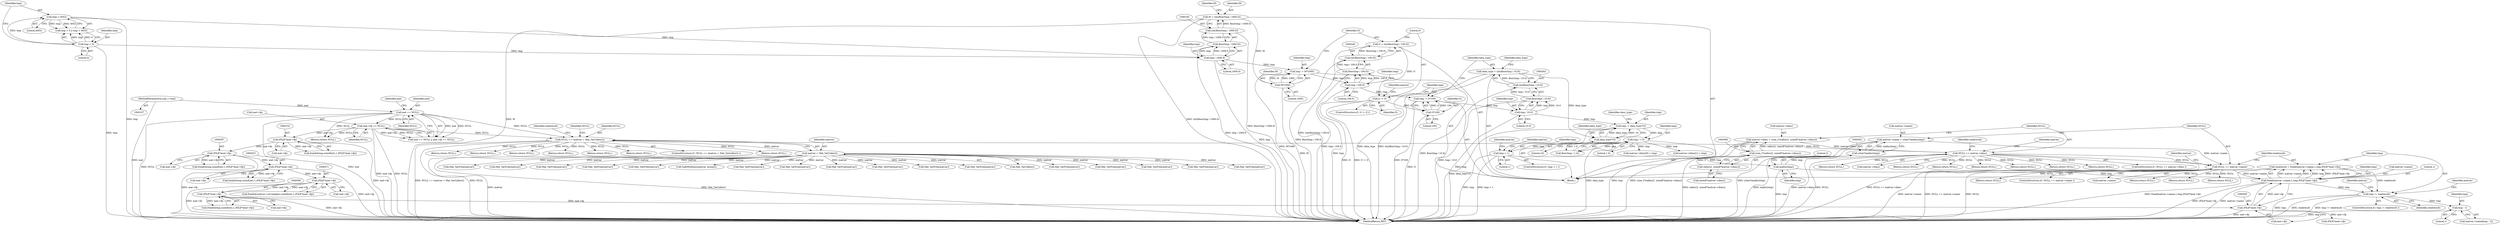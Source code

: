 digraph "0_matio_651a8e28099edb5fbb9e4e1d4d3238848f446c9a@API" {
"1000556" [label="(Call,readresult = fread(matvar->name,1,tmp,(FILE*)mat->fp))"];
"1000558" [label="(Call,fread(matvar->name,1,tmp,(FILE*)mat->fp))"];
"1000546" [label="(Call,NULL == matvar->name)"];
"1000378" [label="(Call,NULL == matvar->dims)"];
"1000136" [label="(Call,NULL == (matvar = Mat_VarCalloc()))"];
"1000124" [label="(Call,mat == NULL)"];
"1000108" [label="(MethodParameterIn,mat_t *mat)"];
"1000127" [label="(Call,mat->fp == NULL)"];
"1000138" [label="(Call,matvar = Mat_VarCalloc())"];
"1000364" [label="(Call,matvar->dims = (size_t*)calloc(2, sizeof(*matvar->dims)))"];
"1000368" [label="(Call,(size_t*)calloc(2, sizeof(*matvar->dims)))"];
"1000370" [label="(Call,calloc(2, sizeof(*matvar->dims)))"];
"1000537" [label="(Call,matvar->name = (char*)malloc(tmp))"];
"1000541" [label="(Call,(char*)malloc(tmp))"];
"1000543" [label="(Call,malloc(tmp))"];
"1000529" [label="(Call,tmp < 1)"];
"1000327" [label="(Call,tmp / 1.0)"];
"1000317" [label="(Call,tmp -= data_type*10)"];
"1000319" [label="(Call,data_type*10)"];
"1000259" [label="(Call,data_type = (int)floor(tmp / 10.0))"];
"1000261" [label="(Call,(int)floor(tmp / 10.0))"];
"1000263" [label="(Call,floor(tmp / 10.0))"];
"1000264" [label="(Call,tmp / 10.0)"];
"1000254" [label="(Call,tmp -= O*100)"];
"1000256" [label="(Call,O*100)"];
"1000246" [label="(Call,0 != O)"];
"1000237" [label="(Call,O = (int)floor(tmp / 100.0))"];
"1000239" [label="(Call,(int)floor(tmp / 100.0))"];
"1000241" [label="(Call,floor(tmp / 100.0))"];
"1000242" [label="(Call,tmp / 100.0)"];
"1000232" [label="(Call,tmp -= M*1000)"];
"1000234" [label="(Call,M*1000)"];
"1000190" [label="(Call,M = (int)floor(tmp / 1000.0))"];
"1000192" [label="(Call,(int)floor(tmp / 1000.0))"];
"1000194" [label="(Call,floor(tmp / 1000.0))"];
"1000195" [label="(Call,tmp / 1000.0)"];
"1000175" [label="(Call,tmp > 4052)"];
"1000172" [label="(Call,tmp < 0)"];
"1000564" [label="(Call,(FILE*)mat->fp)"];
"1000507" [label="(Call,(FILE*)mat->fp)"];
"1000470" [label="(Call,(FILE*)mat->fp)"];
"1000432" [label="(Call,(FILE*)mat->fp)"];
"1000396" [label="(Call,(FILE*)mat->fp)"];
"1000151" [label="(Call,(FILE*)mat->fp)"];
"1000570" [label="(Call,tmp != readresult)"];
"1000585" [label="(Call,tmp - 1)"];
"1000576" [label="(Return,return NULL;)"];
"1000177" [label="(Literal,4052)"];
"1000230" [label="(Return,return NULL;)"];
"1000480" [label="(Call,Mat_VarFree(matvar))"];
"1000321" [label="(Literal,10)"];
"1000153" [label="(Call,mat->fp)"];
"1000235" [label="(Identifier,M)"];
"1000563" [label="(Identifier,tmp)"];
"1000236" [label="(Literal,1000)"];
"1000566" [label="(Call,mat->fp)"];
"1000472" [label="(Call,mat->fp)"];
"1000372" [label="(Call,sizeof(*matvar->dims))"];
"1000458" [label="(Return,return NULL;)"];
"1000247" [label="(Literal,0)"];
"1000108" [label="(MethodParameterIn,mat_t *mat)"];
"1000534" [label="(Identifier,matvar)"];
"1000556" [label="(Call,readresult = fread(matvar->name,1,tmp,(FILE*)mat->fp))"];
"1000326" [label="(Call,floor(tmp / 1.0))"];
"1000570" [label="(Call,tmp != readresult)"];
"1000171" [label="(Call,tmp < 0 || tmp > 4052)"];
"1000541" [label="(Call,(char*)malloc(tmp))"];
"1000234" [label="(Call,M*1000)"];
"1000131" [label="(Identifier,NULL)"];
"1000172" [label="(Call,tmp < 0)"];
"1000265" [label="(Identifier,tmp)"];
"1000318" [label="(Identifier,tmp)"];
"1000268" [label="(Identifier,data_type)"];
"1000250" [label="(Call,Mat_VarFree(matvar))"];
"1000422" [label="(Return,return NULL;)"];
"1000462" [label="(Call,fread(&(matvar->isComplex),sizeof(int),1,(FILE*)mat->fp))"];
"1000232" [label="(Call,tmp -= M*1000)"];
"1000552" [label="(Call,Mat_VarFree(matvar))"];
"1000145" [label="(Call,fread(&tmp,sizeof(int),1,(FILE*)mat->fp))"];
"1000255" [label="(Identifier,tmp)"];
"1000266" [label="(Literal,10.0)"];
"1000228" [label="(Call,Mat_VarFree(matvar))"];
"1000378" [label="(Call,NULL == matvar->dims)"];
"1000543" [label="(Call,malloc(tmp))"];
"1000258" [label="(Literal,100)"];
"1000389" [label="(Identifier,readresult)"];
"1000142" [label="(Identifier,NULL)"];
"1000396" [label="(Call,(FILE*)mat->fp)"];
"1000199" [label="(Identifier,M)"];
"1000320" [label="(Identifier,data_type)"];
"1000420" [label="(Call,Mat_VarFree(matvar))"];
"1000357" [label="(Return,return NULL;)"];
"1000329" [label="(Literal,1.0)"];
"1000135" [label="(ControlStructure,if ( NULL == (matvar = Mat_VarCalloc()) ))"];
"1000386" [label="(Return,return NULL;)"];
"1000109" [label="(Block,)"];
"1000233" [label="(Identifier,tmp)"];
"1000615" [label="(Return,return NULL;)"];
"1000572" [label="(Identifier,readresult)"];
"1000241" [label="(Call,floor(tmp / 100.0))"];
"1000151" [label="(Call,(FILE*)mat->fp)"];
"1000495" [label="(Call,Mat_VarFree(matvar))"];
"1000517" [label="(Call,Mat_VarFree(matvar))"];
"1000574" [label="(Call,Mat_VarFree(matvar))"];
"1000596" [label="(Call,(FILE*)mat->fp)"];
"1000192" [label="(Call,(int)floor(tmp / 1000.0))"];
"1000635" [label="(Call,SafeMulDims(matvar, &tmp2))"];
"1000390" [label="(Call,fread(&tmp,sizeof(int),1,(FILE*)mat->fp))"];
"1000544" [label="(Identifier,tmp)"];
"1000548" [label="(Call,matvar->name)"];
"1000564" [label="(Call,(FILE*)mat->fp)"];
"1000317" [label="(Call,tmp -= data_type*10)"];
"1000139" [label="(Identifier,matvar)"];
"1000531" [label="(Literal,1)"];
"1000571" [label="(Identifier,tmp)"];
"1000315" [label="(Return,return NULL;)"];
"1000575" [label="(Identifier,matvar)"];
"1000173" [label="(Identifier,tmp)"];
"1000554" [label="(Return,return NULL;)"];
"1000665" [label="(MethodReturn,RET)"];
"1000264" [label="(Call,tmp / 10.0)"];
"1000161" [label="(Call,Mat_VarFree(matvar))"];
"1000368" [label="(Call,(size_t*)calloc(2, sizeof(*matvar->dims)))"];
"1000128" [label="(Call,mat->fp)"];
"1000557" [label="(Identifier,readresult)"];
"1000323" [label="(Identifier,class_type)"];
"1000194" [label="(Call,floor(tmp / 1000.0))"];
"1000129" [label="(Identifier,mat)"];
"1000497" [label="(Return,return NULL;)"];
"1000174" [label="(Literal,0)"];
"1000196" [label="(Identifier,tmp)"];
"1000546" [label="(Call,NULL == matvar->name)"];
"1000175" [label="(Call,tmp > 4052)"];
"1000398" [label="(Call,mat->fp)"];
"1000535" [label="(Return,return NULL;)"];
"1000456" [label="(Call,Mat_VarFree(matvar))"];
"1000569" [label="(ControlStructure,if ( tmp != readresult ))"];
"1000370" [label="(Call,calloc(2, sizeof(*matvar->dims)))"];
"1000583" [label="(Identifier,matvar)"];
"1000539" [label="(Identifier,matvar)"];
"1000585" [label="(Call,tmp - 1)"];
"1000188" [label="(Return,return NULL;)"];
"1000259" [label="(Call,data_type = (int)floor(tmp / 10.0))"];
"1000529" [label="(Call,tmp < 1)"];
"1000470" [label="(Call,(FILE*)mat->fp)"];
"1000533" [label="(Call,Mat_VarFree(matvar))"];
"1000245" [label="(ControlStructure,if ( 0 != O ))"];
"1000254" [label="(Call,tmp -= O*100)"];
"1000530" [label="(Identifier,tmp)"];
"1000237" [label="(Call,O = (int)floor(tmp / 100.0))"];
"1000545" [label="(ControlStructure,if ( NULL == matvar->name ))"];
"1000501" [label="(Call,fread(&tmp,sizeof(int),1,(FILE*)mat->fp))"];
"1000408" [label="(Call,matvar->dims[0] = tmp)"];
"1000190" [label="(Call,M = (int)floor(tmp / 1000.0))"];
"1000327" [label="(Call,tmp / 1.0)"];
"1000141" [label="(Return,return NULL;)"];
"1000528" [label="(ControlStructure,if ( tmp < 1 ))"];
"1000191" [label="(Identifier,M)"];
"1000385" [label="(Identifier,matvar)"];
"1000507" [label="(Call,(FILE*)mat->fp)"];
"1000256" [label="(Call,O*100)"];
"1000377" [label="(ControlStructure,if ( NULL == matvar->dims ))"];
"1000558" [label="(Call,fread(matvar->name,1,tmp,(FILE*)mat->fp))"];
"1000246" [label="(Call,0 != O)"];
"1000239" [label="(Call,(int)floor(tmp / 100.0))"];
"1000537" [label="(Call,matvar->name = (char*)malloc(tmp))"];
"1000195" [label="(Call,tmp / 1000.0)"];
"1000238" [label="(Identifier,O)"];
"1000138" [label="(Call,matvar = Mat_VarCalloc())"];
"1000519" [label="(Return,return NULL;)"];
"1000586" [label="(Identifier,tmp)"];
"1000243" [label="(Identifier,tmp)"];
"1000426" [label="(Call,fread(&tmp,sizeof(int),1,(FILE*)mat->fp))"];
"1000186" [label="(Call,Mat_VarFree(matvar))"];
"1000611" [label="(Call,Mat_VarFree(matvar))"];
"1000132" [label="(Return,return NULL;)"];
"1000559" [label="(Call,matvar->name)"];
"1000553" [label="(Identifier,matvar)"];
"1000380" [label="(Call,matvar->dims)"];
"1000261" [label="(Call,(int)floor(tmp / 10.0))"];
"1000263" [label="(Call,floor(tmp / 10.0))"];
"1000257" [label="(Identifier,O)"];
"1000176" [label="(Identifier,tmp)"];
"1000365" [label="(Call,matvar->dims)"];
"1000444" [label="(Call,matvar->dims[1] = tmp)"];
"1000646" [label="(Return,return NULL;)"];
"1000163" [label="(Return,return NULL;)"];
"1000482" [label="(Return,return NULL;)"];
"1000581" [label="(Call,matvar->name[tmp - 1])"];
"1000244" [label="(Literal,100.0)"];
"1000328" [label="(Identifier,tmp)"];
"1000384" [label="(Call,Mat_VarFree(matvar))"];
"1000140" [label="(Call,Mat_VarCalloc())"];
"1000562" [label="(Literal,1)"];
"1000137" [label="(Identifier,NULL)"];
"1000127" [label="(Call,mat->fp == NULL)"];
"1000379" [label="(Identifier,NULL)"];
"1000252" [label="(Return,return NULL;)"];
"1000313" [label="(Call,Mat_VarFree(matvar))"];
"1000144" [label="(Identifier,readresult)"];
"1000371" [label="(Literal,2)"];
"1000434" [label="(Call,mat->fp)"];
"1000587" [label="(Literal,1)"];
"1000126" [label="(Identifier,NULL)"];
"1000260" [label="(Identifier,data_type)"];
"1000509" [label="(Call,mat->fp)"];
"1000242" [label="(Call,tmp / 100.0)"];
"1000319" [label="(Call,data_type*10)"];
"1000125" [label="(Identifier,mat)"];
"1000538" [label="(Call,matvar->name)"];
"1000123" [label="(Call,mat == NULL || mat->fp == NULL)"];
"1000136" [label="(Call,NULL == (matvar = Mat_VarCalloc()))"];
"1000364" [label="(Call,matvar->dims = (size_t*)calloc(2, sizeof(*matvar->dims)))"];
"1000355" [label="(Call,Mat_VarFree(matvar))"];
"1000124" [label="(Call,mat == NULL)"];
"1000251" [label="(Identifier,matvar)"];
"1000197" [label="(Literal,1000.0)"];
"1000432" [label="(Call,(FILE*)mat->fp)"];
"1000547" [label="(Identifier,NULL)"];
"1000248" [label="(Identifier,O)"];
"1000556" -> "1000109"  [label="AST: "];
"1000556" -> "1000558"  [label="CFG: "];
"1000557" -> "1000556"  [label="AST: "];
"1000558" -> "1000556"  [label="AST: "];
"1000571" -> "1000556"  [label="CFG: "];
"1000556" -> "1000665"  [label="DDG: fread(matvar->name,1,tmp,(FILE*)mat->fp)"];
"1000558" -> "1000556"  [label="DDG: matvar->name"];
"1000558" -> "1000556"  [label="DDG: 1"];
"1000558" -> "1000556"  [label="DDG: tmp"];
"1000558" -> "1000556"  [label="DDG: (FILE*)mat->fp"];
"1000556" -> "1000570"  [label="DDG: readresult"];
"1000558" -> "1000564"  [label="CFG: "];
"1000559" -> "1000558"  [label="AST: "];
"1000562" -> "1000558"  [label="AST: "];
"1000563" -> "1000558"  [label="AST: "];
"1000564" -> "1000558"  [label="AST: "];
"1000558" -> "1000665"  [label="DDG: matvar->name"];
"1000558" -> "1000665"  [label="DDG: (FILE*)mat->fp"];
"1000546" -> "1000558"  [label="DDG: matvar->name"];
"1000543" -> "1000558"  [label="DDG: tmp"];
"1000564" -> "1000558"  [label="DDG: mat->fp"];
"1000558" -> "1000570"  [label="DDG: tmp"];
"1000546" -> "1000545"  [label="AST: "];
"1000546" -> "1000548"  [label="CFG: "];
"1000547" -> "1000546"  [label="AST: "];
"1000548" -> "1000546"  [label="AST: "];
"1000553" -> "1000546"  [label="CFG: "];
"1000557" -> "1000546"  [label="CFG: "];
"1000546" -> "1000665"  [label="DDG: matvar->name"];
"1000546" -> "1000665"  [label="DDG: NULL == matvar->name"];
"1000546" -> "1000665"  [label="DDG: NULL"];
"1000378" -> "1000546"  [label="DDG: NULL"];
"1000537" -> "1000546"  [label="DDG: matvar->name"];
"1000546" -> "1000554"  [label="DDG: NULL"];
"1000546" -> "1000576"  [label="DDG: NULL"];
"1000546" -> "1000615"  [label="DDG: NULL"];
"1000546" -> "1000646"  [label="DDG: NULL"];
"1000378" -> "1000377"  [label="AST: "];
"1000378" -> "1000380"  [label="CFG: "];
"1000379" -> "1000378"  [label="AST: "];
"1000380" -> "1000378"  [label="AST: "];
"1000385" -> "1000378"  [label="CFG: "];
"1000389" -> "1000378"  [label="CFG: "];
"1000378" -> "1000665"  [label="DDG: matvar->dims"];
"1000378" -> "1000665"  [label="DDG: NULL"];
"1000378" -> "1000665"  [label="DDG: NULL == matvar->dims"];
"1000136" -> "1000378"  [label="DDG: NULL"];
"1000364" -> "1000378"  [label="DDG: matvar->dims"];
"1000378" -> "1000386"  [label="DDG: NULL"];
"1000378" -> "1000422"  [label="DDG: NULL"];
"1000378" -> "1000458"  [label="DDG: NULL"];
"1000378" -> "1000482"  [label="DDG: NULL"];
"1000378" -> "1000497"  [label="DDG: NULL"];
"1000378" -> "1000519"  [label="DDG: NULL"];
"1000378" -> "1000535"  [label="DDG: NULL"];
"1000136" -> "1000135"  [label="AST: "];
"1000136" -> "1000138"  [label="CFG: "];
"1000137" -> "1000136"  [label="AST: "];
"1000138" -> "1000136"  [label="AST: "];
"1000142" -> "1000136"  [label="CFG: "];
"1000144" -> "1000136"  [label="CFG: "];
"1000136" -> "1000665"  [label="DDG: NULL == (matvar = Mat_VarCalloc())"];
"1000136" -> "1000665"  [label="DDG: NULL"];
"1000124" -> "1000136"  [label="DDG: NULL"];
"1000127" -> "1000136"  [label="DDG: NULL"];
"1000138" -> "1000136"  [label="DDG: matvar"];
"1000136" -> "1000141"  [label="DDG: NULL"];
"1000136" -> "1000163"  [label="DDG: NULL"];
"1000136" -> "1000188"  [label="DDG: NULL"];
"1000136" -> "1000230"  [label="DDG: NULL"];
"1000136" -> "1000252"  [label="DDG: NULL"];
"1000136" -> "1000315"  [label="DDG: NULL"];
"1000136" -> "1000357"  [label="DDG: NULL"];
"1000124" -> "1000123"  [label="AST: "];
"1000124" -> "1000126"  [label="CFG: "];
"1000125" -> "1000124"  [label="AST: "];
"1000126" -> "1000124"  [label="AST: "];
"1000129" -> "1000124"  [label="CFG: "];
"1000123" -> "1000124"  [label="CFG: "];
"1000124" -> "1000665"  [label="DDG: NULL"];
"1000124" -> "1000665"  [label="DDG: mat"];
"1000124" -> "1000123"  [label="DDG: mat"];
"1000124" -> "1000123"  [label="DDG: NULL"];
"1000108" -> "1000124"  [label="DDG: mat"];
"1000124" -> "1000127"  [label="DDG: NULL"];
"1000124" -> "1000132"  [label="DDG: NULL"];
"1000108" -> "1000107"  [label="AST: "];
"1000108" -> "1000665"  [label="DDG: mat"];
"1000127" -> "1000123"  [label="AST: "];
"1000127" -> "1000131"  [label="CFG: "];
"1000128" -> "1000127"  [label="AST: "];
"1000131" -> "1000127"  [label="AST: "];
"1000123" -> "1000127"  [label="CFG: "];
"1000127" -> "1000665"  [label="DDG: mat->fp"];
"1000127" -> "1000665"  [label="DDG: NULL"];
"1000127" -> "1000123"  [label="DDG: mat->fp"];
"1000127" -> "1000123"  [label="DDG: NULL"];
"1000127" -> "1000132"  [label="DDG: NULL"];
"1000127" -> "1000151"  [label="DDG: mat->fp"];
"1000138" -> "1000140"  [label="CFG: "];
"1000139" -> "1000138"  [label="AST: "];
"1000140" -> "1000138"  [label="AST: "];
"1000138" -> "1000665"  [label="DDG: matvar"];
"1000138" -> "1000665"  [label="DDG: Mat_VarCalloc()"];
"1000138" -> "1000161"  [label="DDG: matvar"];
"1000138" -> "1000186"  [label="DDG: matvar"];
"1000138" -> "1000228"  [label="DDG: matvar"];
"1000138" -> "1000250"  [label="DDG: matvar"];
"1000138" -> "1000313"  [label="DDG: matvar"];
"1000138" -> "1000355"  [label="DDG: matvar"];
"1000138" -> "1000384"  [label="DDG: matvar"];
"1000138" -> "1000420"  [label="DDG: matvar"];
"1000138" -> "1000456"  [label="DDG: matvar"];
"1000138" -> "1000480"  [label="DDG: matvar"];
"1000138" -> "1000495"  [label="DDG: matvar"];
"1000138" -> "1000517"  [label="DDG: matvar"];
"1000138" -> "1000533"  [label="DDG: matvar"];
"1000138" -> "1000552"  [label="DDG: matvar"];
"1000138" -> "1000574"  [label="DDG: matvar"];
"1000138" -> "1000611"  [label="DDG: matvar"];
"1000138" -> "1000635"  [label="DDG: matvar"];
"1000364" -> "1000109"  [label="AST: "];
"1000364" -> "1000368"  [label="CFG: "];
"1000365" -> "1000364"  [label="AST: "];
"1000368" -> "1000364"  [label="AST: "];
"1000379" -> "1000364"  [label="CFG: "];
"1000364" -> "1000665"  [label="DDG: (size_t*)calloc(2, sizeof(*matvar->dims))"];
"1000368" -> "1000364"  [label="DDG: calloc(2, sizeof(*matvar->dims))"];
"1000368" -> "1000370"  [label="CFG: "];
"1000369" -> "1000368"  [label="AST: "];
"1000370" -> "1000368"  [label="AST: "];
"1000368" -> "1000665"  [label="DDG: calloc(2, sizeof(*matvar->dims))"];
"1000370" -> "1000368"  [label="DDG: 2"];
"1000370" -> "1000372"  [label="CFG: "];
"1000371" -> "1000370"  [label="AST: "];
"1000372" -> "1000370"  [label="AST: "];
"1000537" -> "1000109"  [label="AST: "];
"1000537" -> "1000541"  [label="CFG: "];
"1000538" -> "1000537"  [label="AST: "];
"1000541" -> "1000537"  [label="AST: "];
"1000547" -> "1000537"  [label="CFG: "];
"1000537" -> "1000665"  [label="DDG: (char*)malloc(tmp)"];
"1000541" -> "1000537"  [label="DDG: malloc(tmp)"];
"1000541" -> "1000543"  [label="CFG: "];
"1000542" -> "1000541"  [label="AST: "];
"1000543" -> "1000541"  [label="AST: "];
"1000541" -> "1000665"  [label="DDG: malloc(tmp)"];
"1000543" -> "1000541"  [label="DDG: tmp"];
"1000543" -> "1000544"  [label="CFG: "];
"1000544" -> "1000543"  [label="AST: "];
"1000543" -> "1000665"  [label="DDG: tmp"];
"1000529" -> "1000543"  [label="DDG: tmp"];
"1000529" -> "1000528"  [label="AST: "];
"1000529" -> "1000531"  [label="CFG: "];
"1000530" -> "1000529"  [label="AST: "];
"1000531" -> "1000529"  [label="AST: "];
"1000534" -> "1000529"  [label="CFG: "];
"1000539" -> "1000529"  [label="CFG: "];
"1000529" -> "1000665"  [label="DDG: tmp"];
"1000529" -> "1000665"  [label="DDG: tmp < 1"];
"1000327" -> "1000529"  [label="DDG: tmp"];
"1000327" -> "1000326"  [label="AST: "];
"1000327" -> "1000329"  [label="CFG: "];
"1000328" -> "1000327"  [label="AST: "];
"1000329" -> "1000327"  [label="AST: "];
"1000326" -> "1000327"  [label="CFG: "];
"1000327" -> "1000665"  [label="DDG: tmp"];
"1000327" -> "1000326"  [label="DDG: tmp"];
"1000327" -> "1000326"  [label="DDG: 1.0"];
"1000317" -> "1000327"  [label="DDG: tmp"];
"1000327" -> "1000408"  [label="DDG: tmp"];
"1000327" -> "1000444"  [label="DDG: tmp"];
"1000317" -> "1000109"  [label="AST: "];
"1000317" -> "1000319"  [label="CFG: "];
"1000318" -> "1000317"  [label="AST: "];
"1000319" -> "1000317"  [label="AST: "];
"1000323" -> "1000317"  [label="CFG: "];
"1000317" -> "1000665"  [label="DDG: data_type*10"];
"1000319" -> "1000317"  [label="DDG: data_type"];
"1000319" -> "1000317"  [label="DDG: 10"];
"1000264" -> "1000317"  [label="DDG: tmp"];
"1000319" -> "1000321"  [label="CFG: "];
"1000320" -> "1000319"  [label="AST: "];
"1000321" -> "1000319"  [label="AST: "];
"1000319" -> "1000665"  [label="DDG: data_type"];
"1000259" -> "1000319"  [label="DDG: data_type"];
"1000259" -> "1000109"  [label="AST: "];
"1000259" -> "1000261"  [label="CFG: "];
"1000260" -> "1000259"  [label="AST: "];
"1000261" -> "1000259"  [label="AST: "];
"1000268" -> "1000259"  [label="CFG: "];
"1000259" -> "1000665"  [label="DDG: data_type"];
"1000259" -> "1000665"  [label="DDG: (int)floor(tmp / 10.0)"];
"1000261" -> "1000259"  [label="DDG: floor(tmp / 10.0)"];
"1000261" -> "1000263"  [label="CFG: "];
"1000262" -> "1000261"  [label="AST: "];
"1000263" -> "1000261"  [label="AST: "];
"1000261" -> "1000665"  [label="DDG: floor(tmp / 10.0)"];
"1000263" -> "1000261"  [label="DDG: tmp / 10.0"];
"1000263" -> "1000264"  [label="CFG: "];
"1000264" -> "1000263"  [label="AST: "];
"1000263" -> "1000665"  [label="DDG: tmp / 10.0"];
"1000264" -> "1000263"  [label="DDG: tmp"];
"1000264" -> "1000263"  [label="DDG: 10.0"];
"1000264" -> "1000266"  [label="CFG: "];
"1000265" -> "1000264"  [label="AST: "];
"1000266" -> "1000264"  [label="AST: "];
"1000264" -> "1000665"  [label="DDG: tmp"];
"1000254" -> "1000264"  [label="DDG: tmp"];
"1000254" -> "1000109"  [label="AST: "];
"1000254" -> "1000256"  [label="CFG: "];
"1000255" -> "1000254"  [label="AST: "];
"1000256" -> "1000254"  [label="AST: "];
"1000260" -> "1000254"  [label="CFG: "];
"1000254" -> "1000665"  [label="DDG: O*100"];
"1000256" -> "1000254"  [label="DDG: O"];
"1000256" -> "1000254"  [label="DDG: 100"];
"1000242" -> "1000254"  [label="DDG: tmp"];
"1000256" -> "1000258"  [label="CFG: "];
"1000257" -> "1000256"  [label="AST: "];
"1000258" -> "1000256"  [label="AST: "];
"1000256" -> "1000665"  [label="DDG: O"];
"1000246" -> "1000256"  [label="DDG: O"];
"1000246" -> "1000245"  [label="AST: "];
"1000246" -> "1000248"  [label="CFG: "];
"1000247" -> "1000246"  [label="AST: "];
"1000248" -> "1000246"  [label="AST: "];
"1000251" -> "1000246"  [label="CFG: "];
"1000255" -> "1000246"  [label="CFG: "];
"1000246" -> "1000665"  [label="DDG: O"];
"1000246" -> "1000665"  [label="DDG: 0 != O"];
"1000237" -> "1000246"  [label="DDG: O"];
"1000237" -> "1000109"  [label="AST: "];
"1000237" -> "1000239"  [label="CFG: "];
"1000238" -> "1000237"  [label="AST: "];
"1000239" -> "1000237"  [label="AST: "];
"1000247" -> "1000237"  [label="CFG: "];
"1000237" -> "1000665"  [label="DDG: (int)floor(tmp / 100.0)"];
"1000239" -> "1000237"  [label="DDG: floor(tmp / 100.0)"];
"1000239" -> "1000241"  [label="CFG: "];
"1000240" -> "1000239"  [label="AST: "];
"1000241" -> "1000239"  [label="AST: "];
"1000239" -> "1000665"  [label="DDG: floor(tmp / 100.0)"];
"1000241" -> "1000239"  [label="DDG: tmp / 100.0"];
"1000241" -> "1000242"  [label="CFG: "];
"1000242" -> "1000241"  [label="AST: "];
"1000241" -> "1000665"  [label="DDG: tmp / 100.0"];
"1000242" -> "1000241"  [label="DDG: tmp"];
"1000242" -> "1000241"  [label="DDG: 100.0"];
"1000242" -> "1000244"  [label="CFG: "];
"1000243" -> "1000242"  [label="AST: "];
"1000244" -> "1000242"  [label="AST: "];
"1000242" -> "1000665"  [label="DDG: tmp"];
"1000232" -> "1000242"  [label="DDG: tmp"];
"1000232" -> "1000109"  [label="AST: "];
"1000232" -> "1000234"  [label="CFG: "];
"1000233" -> "1000232"  [label="AST: "];
"1000234" -> "1000232"  [label="AST: "];
"1000238" -> "1000232"  [label="CFG: "];
"1000232" -> "1000665"  [label="DDG: M*1000"];
"1000234" -> "1000232"  [label="DDG: M"];
"1000234" -> "1000232"  [label="DDG: 1000"];
"1000195" -> "1000232"  [label="DDG: tmp"];
"1000234" -> "1000236"  [label="CFG: "];
"1000235" -> "1000234"  [label="AST: "];
"1000236" -> "1000234"  [label="AST: "];
"1000234" -> "1000665"  [label="DDG: M"];
"1000190" -> "1000234"  [label="DDG: M"];
"1000190" -> "1000109"  [label="AST: "];
"1000190" -> "1000192"  [label="CFG: "];
"1000191" -> "1000190"  [label="AST: "];
"1000192" -> "1000190"  [label="AST: "];
"1000199" -> "1000190"  [label="CFG: "];
"1000190" -> "1000665"  [label="DDG: M"];
"1000190" -> "1000665"  [label="DDG: (int)floor(tmp / 1000.0)"];
"1000192" -> "1000190"  [label="DDG: floor(tmp / 1000.0)"];
"1000192" -> "1000194"  [label="CFG: "];
"1000193" -> "1000192"  [label="AST: "];
"1000194" -> "1000192"  [label="AST: "];
"1000192" -> "1000665"  [label="DDG: floor(tmp / 1000.0)"];
"1000194" -> "1000192"  [label="DDG: tmp / 1000.0"];
"1000194" -> "1000195"  [label="CFG: "];
"1000195" -> "1000194"  [label="AST: "];
"1000194" -> "1000665"  [label="DDG: tmp / 1000.0"];
"1000195" -> "1000194"  [label="DDG: tmp"];
"1000195" -> "1000194"  [label="DDG: 1000.0"];
"1000195" -> "1000197"  [label="CFG: "];
"1000196" -> "1000195"  [label="AST: "];
"1000197" -> "1000195"  [label="AST: "];
"1000195" -> "1000665"  [label="DDG: tmp"];
"1000175" -> "1000195"  [label="DDG: tmp"];
"1000172" -> "1000195"  [label="DDG: tmp"];
"1000175" -> "1000171"  [label="AST: "];
"1000175" -> "1000177"  [label="CFG: "];
"1000176" -> "1000175"  [label="AST: "];
"1000177" -> "1000175"  [label="AST: "];
"1000171" -> "1000175"  [label="CFG: "];
"1000175" -> "1000665"  [label="DDG: tmp"];
"1000175" -> "1000171"  [label="DDG: tmp"];
"1000175" -> "1000171"  [label="DDG: 4052"];
"1000172" -> "1000175"  [label="DDG: tmp"];
"1000172" -> "1000171"  [label="AST: "];
"1000172" -> "1000174"  [label="CFG: "];
"1000173" -> "1000172"  [label="AST: "];
"1000174" -> "1000172"  [label="AST: "];
"1000176" -> "1000172"  [label="CFG: "];
"1000171" -> "1000172"  [label="CFG: "];
"1000172" -> "1000665"  [label="DDG: tmp"];
"1000172" -> "1000171"  [label="DDG: tmp"];
"1000172" -> "1000171"  [label="DDG: 0"];
"1000564" -> "1000566"  [label="CFG: "];
"1000565" -> "1000564"  [label="AST: "];
"1000566" -> "1000564"  [label="AST: "];
"1000564" -> "1000665"  [label="DDG: mat->fp"];
"1000507" -> "1000564"  [label="DDG: mat->fp"];
"1000564" -> "1000596"  [label="DDG: mat->fp"];
"1000507" -> "1000501"  [label="AST: "];
"1000507" -> "1000509"  [label="CFG: "];
"1000508" -> "1000507"  [label="AST: "];
"1000509" -> "1000507"  [label="AST: "];
"1000501" -> "1000507"  [label="CFG: "];
"1000507" -> "1000665"  [label="DDG: mat->fp"];
"1000507" -> "1000501"  [label="DDG: mat->fp"];
"1000470" -> "1000507"  [label="DDG: mat->fp"];
"1000470" -> "1000462"  [label="AST: "];
"1000470" -> "1000472"  [label="CFG: "];
"1000471" -> "1000470"  [label="AST: "];
"1000472" -> "1000470"  [label="AST: "];
"1000462" -> "1000470"  [label="CFG: "];
"1000470" -> "1000665"  [label="DDG: mat->fp"];
"1000470" -> "1000462"  [label="DDG: mat->fp"];
"1000432" -> "1000470"  [label="DDG: mat->fp"];
"1000432" -> "1000426"  [label="AST: "];
"1000432" -> "1000434"  [label="CFG: "];
"1000433" -> "1000432"  [label="AST: "];
"1000434" -> "1000432"  [label="AST: "];
"1000426" -> "1000432"  [label="CFG: "];
"1000432" -> "1000665"  [label="DDG: mat->fp"];
"1000432" -> "1000426"  [label="DDG: mat->fp"];
"1000396" -> "1000432"  [label="DDG: mat->fp"];
"1000396" -> "1000390"  [label="AST: "];
"1000396" -> "1000398"  [label="CFG: "];
"1000397" -> "1000396"  [label="AST: "];
"1000398" -> "1000396"  [label="AST: "];
"1000390" -> "1000396"  [label="CFG: "];
"1000396" -> "1000665"  [label="DDG: mat->fp"];
"1000396" -> "1000390"  [label="DDG: mat->fp"];
"1000151" -> "1000396"  [label="DDG: mat->fp"];
"1000151" -> "1000145"  [label="AST: "];
"1000151" -> "1000153"  [label="CFG: "];
"1000152" -> "1000151"  [label="AST: "];
"1000153" -> "1000151"  [label="AST: "];
"1000145" -> "1000151"  [label="CFG: "];
"1000151" -> "1000665"  [label="DDG: mat->fp"];
"1000151" -> "1000145"  [label="DDG: mat->fp"];
"1000570" -> "1000569"  [label="AST: "];
"1000570" -> "1000572"  [label="CFG: "];
"1000571" -> "1000570"  [label="AST: "];
"1000572" -> "1000570"  [label="AST: "];
"1000575" -> "1000570"  [label="CFG: "];
"1000583" -> "1000570"  [label="CFG: "];
"1000570" -> "1000665"  [label="DDG: tmp"];
"1000570" -> "1000665"  [label="DDG: readresult"];
"1000570" -> "1000665"  [label="DDG: tmp != readresult"];
"1000570" -> "1000585"  [label="DDG: tmp"];
"1000585" -> "1000581"  [label="AST: "];
"1000585" -> "1000587"  [label="CFG: "];
"1000586" -> "1000585"  [label="AST: "];
"1000587" -> "1000585"  [label="AST: "];
"1000581" -> "1000585"  [label="CFG: "];
"1000585" -> "1000665"  [label="DDG: tmp"];
}
